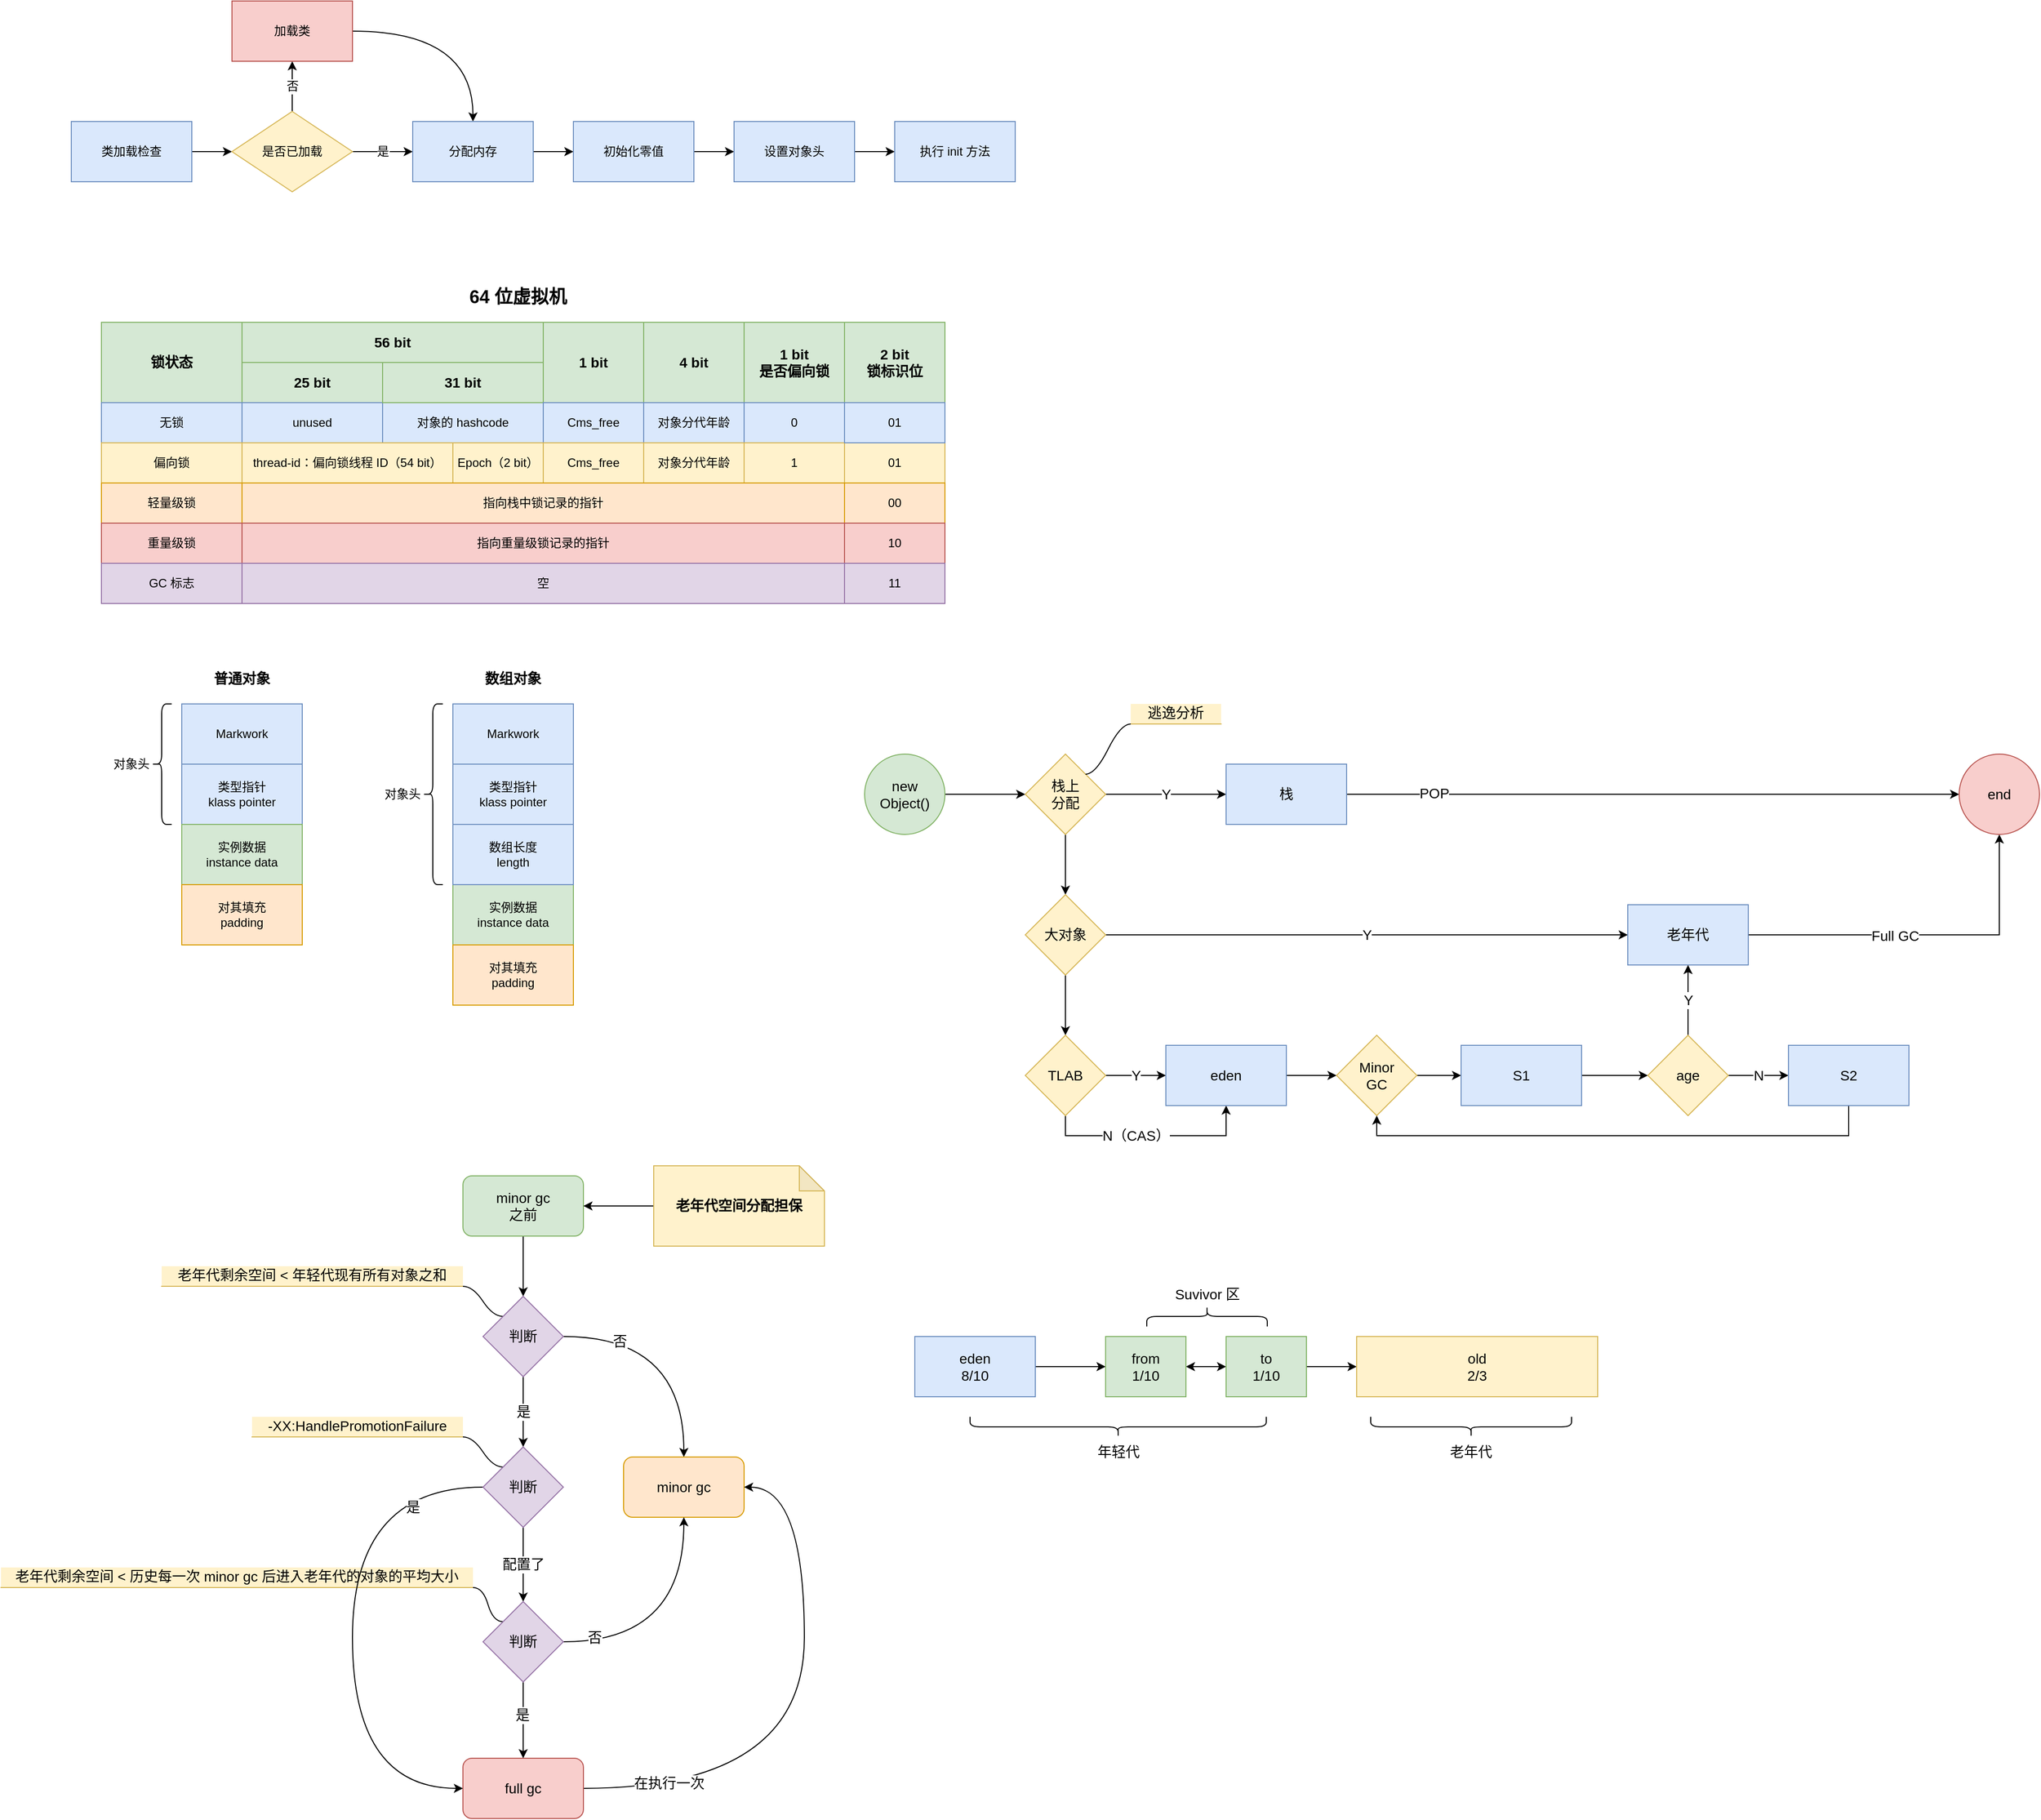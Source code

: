 <mxfile version="18.2.0" type="github">
  <diagram id="7as-Vb51-ltIc20VUpxE" name="Page-1">
    <mxGraphModel dx="1186" dy="738" grid="1" gridSize="10" guides="1" tooltips="1" connect="1" arrows="0" fold="1" page="1" pageScale="1" pageWidth="827" pageHeight="1169" math="0" shadow="0">
      <root>
        <mxCell id="0" />
        <mxCell id="1" parent="0" />
        <mxCell id="bJXHiUYmD_q4S1b0u6GX-5" value="" style="edgeStyle=orthogonalEdgeStyle;curved=1;rounded=0;orthogonalLoop=1;jettySize=auto;html=1;fontSize=12;fontColor=#000000;" parent="1" source="bJXHiUYmD_q4S1b0u6GX-1" target="bJXHiUYmD_q4S1b0u6GX-4" edge="1">
          <mxGeometry relative="1" as="geometry" />
        </mxCell>
        <mxCell id="bJXHiUYmD_q4S1b0u6GX-1" value="类加载检查" style="rounded=0;whiteSpace=wrap;html=1;shadow=0;labelBackgroundColor=none;fontSize=12;fillColor=#dae8fc;strokeColor=#6c8ebf;" parent="1" vertex="1">
          <mxGeometry x="120" y="210" width="120" height="60" as="geometry" />
        </mxCell>
        <mxCell id="bJXHiUYmD_q4S1b0u6GX-7" value="否" style="edgeStyle=orthogonalEdgeStyle;curved=1;rounded=0;orthogonalLoop=1;jettySize=auto;html=1;fontSize=12;fontColor=#000000;" parent="1" source="bJXHiUYmD_q4S1b0u6GX-4" target="bJXHiUYmD_q4S1b0u6GX-6" edge="1">
          <mxGeometry relative="1" as="geometry" />
        </mxCell>
        <mxCell id="bJXHiUYmD_q4S1b0u6GX-9" value="是" style="edgeStyle=orthogonalEdgeStyle;curved=1;rounded=0;orthogonalLoop=1;jettySize=auto;html=1;fontSize=12;fontColor=#000000;" parent="1" source="bJXHiUYmD_q4S1b0u6GX-4" target="bJXHiUYmD_q4S1b0u6GX-8" edge="1">
          <mxGeometry relative="1" as="geometry" />
        </mxCell>
        <mxCell id="bJXHiUYmD_q4S1b0u6GX-4" value="是否已加载" style="rhombus;whiteSpace=wrap;html=1;rounded=0;shadow=0;labelBackgroundColor=none;fillColor=#fff2cc;strokeColor=#d6b656;" parent="1" vertex="1">
          <mxGeometry x="280" y="200" width="120" height="80" as="geometry" />
        </mxCell>
        <mxCell id="bJXHiUYmD_q4S1b0u6GX-10" style="edgeStyle=orthogonalEdgeStyle;curved=1;rounded=0;orthogonalLoop=1;jettySize=auto;html=1;exitX=1;exitY=0.5;exitDx=0;exitDy=0;entryX=0.5;entryY=0;entryDx=0;entryDy=0;fontSize=12;fontColor=#000000;" parent="1" source="bJXHiUYmD_q4S1b0u6GX-6" target="bJXHiUYmD_q4S1b0u6GX-8" edge="1">
          <mxGeometry relative="1" as="geometry" />
        </mxCell>
        <mxCell id="bJXHiUYmD_q4S1b0u6GX-6" value="加载类" style="whiteSpace=wrap;html=1;rounded=0;shadow=0;labelBackgroundColor=none;fillColor=#f8cecc;strokeColor=#b85450;" parent="1" vertex="1">
          <mxGeometry x="280" y="90" width="120" height="60" as="geometry" />
        </mxCell>
        <mxCell id="bJXHiUYmD_q4S1b0u6GX-12" value="" style="edgeStyle=orthogonalEdgeStyle;curved=1;rounded=0;orthogonalLoop=1;jettySize=auto;html=1;fontSize=12;fontColor=#000000;" parent="1" source="bJXHiUYmD_q4S1b0u6GX-8" target="bJXHiUYmD_q4S1b0u6GX-11" edge="1">
          <mxGeometry relative="1" as="geometry" />
        </mxCell>
        <mxCell id="bJXHiUYmD_q4S1b0u6GX-8" value="分配内存" style="whiteSpace=wrap;html=1;rounded=0;shadow=0;labelBackgroundColor=none;fillColor=#dae8fc;strokeColor=#6c8ebf;" parent="1" vertex="1">
          <mxGeometry x="460" y="210" width="120" height="60" as="geometry" />
        </mxCell>
        <mxCell id="bJXHiUYmD_q4S1b0u6GX-14" value="" style="edgeStyle=orthogonalEdgeStyle;curved=1;rounded=0;orthogonalLoop=1;jettySize=auto;html=1;fontSize=12;fontColor=#000000;" parent="1" source="bJXHiUYmD_q4S1b0u6GX-11" target="bJXHiUYmD_q4S1b0u6GX-13" edge="1">
          <mxGeometry relative="1" as="geometry" />
        </mxCell>
        <mxCell id="bJXHiUYmD_q4S1b0u6GX-11" value="初始化零值" style="whiteSpace=wrap;html=1;rounded=0;shadow=0;labelBackgroundColor=none;fillColor=#dae8fc;strokeColor=#6c8ebf;" parent="1" vertex="1">
          <mxGeometry x="620" y="210" width="120" height="60" as="geometry" />
        </mxCell>
        <mxCell id="bJXHiUYmD_q4S1b0u6GX-16" value="" style="edgeStyle=orthogonalEdgeStyle;curved=1;rounded=0;orthogonalLoop=1;jettySize=auto;html=1;fontSize=12;fontColor=#000000;" parent="1" source="bJXHiUYmD_q4S1b0u6GX-13" target="bJXHiUYmD_q4S1b0u6GX-15" edge="1">
          <mxGeometry relative="1" as="geometry" />
        </mxCell>
        <mxCell id="bJXHiUYmD_q4S1b0u6GX-13" value="设置对象头" style="whiteSpace=wrap;html=1;rounded=0;shadow=0;labelBackgroundColor=none;fillColor=#dae8fc;strokeColor=#6c8ebf;" parent="1" vertex="1">
          <mxGeometry x="780" y="210" width="120" height="60" as="geometry" />
        </mxCell>
        <mxCell id="bJXHiUYmD_q4S1b0u6GX-15" value="执行 init 方法" style="whiteSpace=wrap;html=1;rounded=0;shadow=0;labelBackgroundColor=none;fillColor=#dae8fc;strokeColor=#6c8ebf;" parent="1" vertex="1">
          <mxGeometry x="940" y="210" width="120" height="60" as="geometry" />
        </mxCell>
        <mxCell id="bJXHiUYmD_q4S1b0u6GX-81" value="" style="group" parent="1" vertex="1" connectable="0">
          <mxGeometry x="150" y="370" width="840" height="320" as="geometry" />
        </mxCell>
        <mxCell id="bJXHiUYmD_q4S1b0u6GX-30" value="锁状态" style="rounded=0;whiteSpace=wrap;html=1;shadow=0;labelBackgroundColor=none;fontSize=14;fillColor=#d5e8d4;strokeColor=#82b366;fontStyle=1" parent="bJXHiUYmD_q4S1b0u6GX-81" vertex="1">
          <mxGeometry y="40" width="140" height="80" as="geometry" />
        </mxCell>
        <mxCell id="bJXHiUYmD_q4S1b0u6GX-31" value="56 bit" style="rounded=0;whiteSpace=wrap;html=1;shadow=0;labelBackgroundColor=none;fontSize=14;fillColor=#d5e8d4;strokeColor=#82b366;fontStyle=1" parent="bJXHiUYmD_q4S1b0u6GX-81" vertex="1">
          <mxGeometry x="140" y="40" width="300" height="40" as="geometry" />
        </mxCell>
        <mxCell id="bJXHiUYmD_q4S1b0u6GX-32" value="25 bit" style="rounded=0;whiteSpace=wrap;html=1;shadow=0;labelBackgroundColor=none;fontSize=14;fillColor=#d5e8d4;strokeColor=#82b366;fontStyle=1" parent="bJXHiUYmD_q4S1b0u6GX-81" vertex="1">
          <mxGeometry x="140" y="80" width="140" height="40" as="geometry" />
        </mxCell>
        <mxCell id="bJXHiUYmD_q4S1b0u6GX-33" value="无锁" style="rounded=0;whiteSpace=wrap;html=1;shadow=0;labelBackgroundColor=none;fontSize=12;fillColor=#dae8fc;strokeColor=#6c8ebf;" parent="bJXHiUYmD_q4S1b0u6GX-81" vertex="1">
          <mxGeometry y="120" width="140" height="40" as="geometry" />
        </mxCell>
        <mxCell id="bJXHiUYmD_q4S1b0u6GX-34" value="unused" style="rounded=0;whiteSpace=wrap;html=1;shadow=0;labelBackgroundColor=none;fontSize=12;fillColor=#dae8fc;strokeColor=#6c8ebf;" parent="bJXHiUYmD_q4S1b0u6GX-81" vertex="1">
          <mxGeometry x="140" y="120" width="140" height="40" as="geometry" />
        </mxCell>
        <mxCell id="bJXHiUYmD_q4S1b0u6GX-35" value="对象的 hashcode" style="rounded=0;whiteSpace=wrap;html=1;shadow=0;labelBackgroundColor=none;fontSize=12;fillColor=#dae8fc;strokeColor=#6c8ebf;" parent="bJXHiUYmD_q4S1b0u6GX-81" vertex="1">
          <mxGeometry x="280" y="120" width="160" height="40" as="geometry" />
        </mxCell>
        <mxCell id="bJXHiUYmD_q4S1b0u6GX-36" value="偏向锁" style="rounded=0;whiteSpace=wrap;html=1;shadow=0;labelBackgroundColor=none;fontSize=12;fillColor=#fff2cc;strokeColor=#d6b656;" parent="bJXHiUYmD_q4S1b0u6GX-81" vertex="1">
          <mxGeometry y="160" width="140" height="40" as="geometry" />
        </mxCell>
        <mxCell id="bJXHiUYmD_q4S1b0u6GX-37" value="thread-id：偏向锁线程 ID（54 bit）" style="rounded=0;whiteSpace=wrap;html=1;shadow=0;labelBackgroundColor=none;fontSize=12;fillColor=#fff2cc;strokeColor=#d6b656;" parent="bJXHiUYmD_q4S1b0u6GX-81" vertex="1">
          <mxGeometry x="140" y="160" width="210" height="40" as="geometry" />
        </mxCell>
        <mxCell id="bJXHiUYmD_q4S1b0u6GX-38" value="Epoch（2 bit）" style="rounded=0;whiteSpace=wrap;html=1;shadow=0;labelBackgroundColor=none;fontSize=12;fillColor=#fff2cc;strokeColor=#d6b656;" parent="bJXHiUYmD_q4S1b0u6GX-81" vertex="1">
          <mxGeometry x="350" y="160" width="90" height="40" as="geometry" />
        </mxCell>
        <mxCell id="bJXHiUYmD_q4S1b0u6GX-39" value="31 bit" style="rounded=0;whiteSpace=wrap;html=1;shadow=0;labelBackgroundColor=none;fontSize=14;fillColor=#d5e8d4;strokeColor=#82b366;fontStyle=1" parent="bJXHiUYmD_q4S1b0u6GX-81" vertex="1">
          <mxGeometry x="280" y="80" width="160" height="40" as="geometry" />
        </mxCell>
        <mxCell id="bJXHiUYmD_q4S1b0u6GX-40" value="1 bit" style="rounded=0;whiteSpace=wrap;html=1;shadow=0;labelBackgroundColor=none;fontSize=14;fillColor=#d5e8d4;strokeColor=#82b366;fontStyle=1" parent="bJXHiUYmD_q4S1b0u6GX-81" vertex="1">
          <mxGeometry x="440" y="40" width="100" height="80" as="geometry" />
        </mxCell>
        <mxCell id="bJXHiUYmD_q4S1b0u6GX-41" value="Cms_free" style="rounded=0;whiteSpace=wrap;html=1;shadow=0;labelBackgroundColor=none;fontSize=12;fillColor=#dae8fc;strokeColor=#6c8ebf;" parent="bJXHiUYmD_q4S1b0u6GX-81" vertex="1">
          <mxGeometry x="440" y="120" width="100" height="40" as="geometry" />
        </mxCell>
        <mxCell id="bJXHiUYmD_q4S1b0u6GX-42" value="Cms_free" style="rounded=0;whiteSpace=wrap;html=1;shadow=0;labelBackgroundColor=none;fontSize=12;fillColor=#fff2cc;strokeColor=#d6b656;" parent="bJXHiUYmD_q4S1b0u6GX-81" vertex="1">
          <mxGeometry x="440" y="160" width="100" height="40" as="geometry" />
        </mxCell>
        <mxCell id="bJXHiUYmD_q4S1b0u6GX-43" value="4 bit" style="rounded=0;whiteSpace=wrap;html=1;shadow=0;labelBackgroundColor=none;fontSize=14;fillColor=#d5e8d4;strokeColor=#82b366;fontStyle=1" parent="bJXHiUYmD_q4S1b0u6GX-81" vertex="1">
          <mxGeometry x="540" y="40" width="100" height="80" as="geometry" />
        </mxCell>
        <mxCell id="bJXHiUYmD_q4S1b0u6GX-44" value="对象分代年龄" style="rounded=0;whiteSpace=wrap;html=1;shadow=0;labelBackgroundColor=none;fontSize=12;fillColor=#dae8fc;strokeColor=#6c8ebf;" parent="bJXHiUYmD_q4S1b0u6GX-81" vertex="1">
          <mxGeometry x="540" y="120" width="100" height="40" as="geometry" />
        </mxCell>
        <mxCell id="bJXHiUYmD_q4S1b0u6GX-45" value="对象分代年龄" style="rounded=0;whiteSpace=wrap;html=1;shadow=0;labelBackgroundColor=none;fontSize=12;fillColor=#fff2cc;strokeColor=#d6b656;" parent="bJXHiUYmD_q4S1b0u6GX-81" vertex="1">
          <mxGeometry x="540" y="160" width="100" height="40" as="geometry" />
        </mxCell>
        <mxCell id="bJXHiUYmD_q4S1b0u6GX-46" value="1 bit&lt;br style=&quot;font-size: 14px;&quot;&gt;是否偏向锁" style="rounded=0;whiteSpace=wrap;html=1;shadow=0;labelBackgroundColor=none;fontSize=14;fillColor=#d5e8d4;strokeColor=#82b366;fontStyle=1" parent="bJXHiUYmD_q4S1b0u6GX-81" vertex="1">
          <mxGeometry x="640" y="40" width="100" height="80" as="geometry" />
        </mxCell>
        <mxCell id="bJXHiUYmD_q4S1b0u6GX-47" value="2 bit&lt;br style=&quot;font-size: 14px;&quot;&gt;锁标识位" style="rounded=0;whiteSpace=wrap;html=1;shadow=0;labelBackgroundColor=none;fontSize=14;fillColor=#d5e8d4;strokeColor=#82b366;fontStyle=1" parent="bJXHiUYmD_q4S1b0u6GX-81" vertex="1">
          <mxGeometry x="740" y="40" width="100" height="80" as="geometry" />
        </mxCell>
        <mxCell id="bJXHiUYmD_q4S1b0u6GX-48" value="0" style="rounded=0;whiteSpace=wrap;html=1;shadow=0;labelBackgroundColor=none;fontSize=12;fillColor=#dae8fc;strokeColor=#6c8ebf;" parent="bJXHiUYmD_q4S1b0u6GX-81" vertex="1">
          <mxGeometry x="640" y="120" width="100" height="40" as="geometry" />
        </mxCell>
        <mxCell id="bJXHiUYmD_q4S1b0u6GX-49" value="1" style="rounded=0;whiteSpace=wrap;html=1;shadow=0;labelBackgroundColor=none;fontSize=12;fillColor=#fff2cc;strokeColor=#d6b656;" parent="bJXHiUYmD_q4S1b0u6GX-81" vertex="1">
          <mxGeometry x="640" y="160" width="100" height="40" as="geometry" />
        </mxCell>
        <mxCell id="bJXHiUYmD_q4S1b0u6GX-50" value="01" style="rounded=0;whiteSpace=wrap;html=1;shadow=0;labelBackgroundColor=none;fontSize=12;fillColor=#fff2cc;strokeColor=#d6b656;" parent="bJXHiUYmD_q4S1b0u6GX-81" vertex="1">
          <mxGeometry x="740" y="160" width="100" height="40" as="geometry" />
        </mxCell>
        <mxCell id="bJXHiUYmD_q4S1b0u6GX-51" value="01" style="rounded=0;whiteSpace=wrap;html=1;shadow=0;labelBackgroundColor=none;fontSize=12;fillColor=#dae8fc;strokeColor=#6c8ebf;" parent="bJXHiUYmD_q4S1b0u6GX-81" vertex="1">
          <mxGeometry x="740" y="120" width="100" height="40" as="geometry" />
        </mxCell>
        <mxCell id="bJXHiUYmD_q4S1b0u6GX-52" value="轻量级锁" style="rounded=0;whiteSpace=wrap;html=1;shadow=0;labelBackgroundColor=none;fontSize=12;fillColor=#ffe6cc;strokeColor=#d79b00;" parent="bJXHiUYmD_q4S1b0u6GX-81" vertex="1">
          <mxGeometry y="200" width="140" height="40" as="geometry" />
        </mxCell>
        <mxCell id="bJXHiUYmD_q4S1b0u6GX-53" value="指向栈中锁记录的指针" style="rounded=0;whiteSpace=wrap;html=1;shadow=0;labelBackgroundColor=none;fontSize=12;fillColor=#ffe6cc;strokeColor=#d79b00;" parent="bJXHiUYmD_q4S1b0u6GX-81" vertex="1">
          <mxGeometry x="140" y="200" width="600" height="40" as="geometry" />
        </mxCell>
        <mxCell id="bJXHiUYmD_q4S1b0u6GX-54" value="00" style="rounded=0;whiteSpace=wrap;html=1;shadow=0;labelBackgroundColor=none;fontSize=12;fillColor=#ffe6cc;strokeColor=#d79b00;" parent="bJXHiUYmD_q4S1b0u6GX-81" vertex="1">
          <mxGeometry x="740" y="200" width="100" height="40" as="geometry" />
        </mxCell>
        <mxCell id="bJXHiUYmD_q4S1b0u6GX-55" value="重量级锁" style="rounded=0;whiteSpace=wrap;html=1;shadow=0;labelBackgroundColor=none;fontSize=12;fillColor=#f8cecc;strokeColor=#b85450;" parent="bJXHiUYmD_q4S1b0u6GX-81" vertex="1">
          <mxGeometry y="240" width="140" height="40" as="geometry" />
        </mxCell>
        <mxCell id="bJXHiUYmD_q4S1b0u6GX-56" value="指向重量级锁记录的指针" style="rounded=0;whiteSpace=wrap;html=1;shadow=0;labelBackgroundColor=none;fontSize=12;fillColor=#f8cecc;strokeColor=#b85450;" parent="bJXHiUYmD_q4S1b0u6GX-81" vertex="1">
          <mxGeometry x="140" y="240" width="600" height="40" as="geometry" />
        </mxCell>
        <mxCell id="bJXHiUYmD_q4S1b0u6GX-57" value="10" style="rounded=0;whiteSpace=wrap;html=1;shadow=0;labelBackgroundColor=none;fontSize=12;fillColor=#f8cecc;strokeColor=#b85450;" parent="bJXHiUYmD_q4S1b0u6GX-81" vertex="1">
          <mxGeometry x="740" y="240" width="100" height="40" as="geometry" />
        </mxCell>
        <mxCell id="bJXHiUYmD_q4S1b0u6GX-60" value="GC 标志" style="rounded=0;whiteSpace=wrap;html=1;shadow=0;labelBackgroundColor=none;fontSize=12;fillColor=#e1d5e7;strokeColor=#9673a6;" parent="bJXHiUYmD_q4S1b0u6GX-81" vertex="1">
          <mxGeometry y="280" width="140" height="40" as="geometry" />
        </mxCell>
        <mxCell id="bJXHiUYmD_q4S1b0u6GX-61" value="空" style="rounded=0;whiteSpace=wrap;html=1;shadow=0;labelBackgroundColor=none;fontSize=12;fillColor=#e1d5e7;strokeColor=#9673a6;" parent="bJXHiUYmD_q4S1b0u6GX-81" vertex="1">
          <mxGeometry x="140" y="280" width="600" height="40" as="geometry" />
        </mxCell>
        <mxCell id="bJXHiUYmD_q4S1b0u6GX-62" value="11" style="rounded=0;whiteSpace=wrap;html=1;shadow=0;labelBackgroundColor=none;fontSize=12;fillColor=#e1d5e7;strokeColor=#9673a6;" parent="bJXHiUYmD_q4S1b0u6GX-81" vertex="1">
          <mxGeometry x="740" y="280" width="100" height="40" as="geometry" />
        </mxCell>
        <mxCell id="bJXHiUYmD_q4S1b0u6GX-63" value="64 位虚拟机" style="text;html=1;strokeColor=none;fillColor=none;align=center;verticalAlign=middle;whiteSpace=wrap;rounded=0;shadow=0;labelBackgroundColor=none;fontSize=18;fontColor=#000000;fontStyle=1" parent="bJXHiUYmD_q4S1b0u6GX-81" vertex="1">
          <mxGeometry x="340" width="150" height="30" as="geometry" />
        </mxCell>
        <mxCell id="bJXHiUYmD_q4S1b0u6GX-83" value="" style="group" parent="1" vertex="1" connectable="0">
          <mxGeometry x="150" y="750" width="470" height="340" as="geometry" />
        </mxCell>
        <mxCell id="bJXHiUYmD_q4S1b0u6GX-64" value="Markwork" style="rounded=0;whiteSpace=wrap;html=1;shadow=0;labelBackgroundColor=none;fontSize=12;fillColor=#dae8fc;strokeColor=#6c8ebf;" parent="bJXHiUYmD_q4S1b0u6GX-83" vertex="1">
          <mxGeometry x="80" y="40" width="120" height="60" as="geometry" />
        </mxCell>
        <mxCell id="bJXHiUYmD_q4S1b0u6GX-65" value="类型指针&lt;br&gt;klass pointer" style="rounded=0;whiteSpace=wrap;html=1;shadow=0;labelBackgroundColor=none;fontSize=12;fillColor=#dae8fc;strokeColor=#6c8ebf;" parent="bJXHiUYmD_q4S1b0u6GX-83" vertex="1">
          <mxGeometry x="80" y="100" width="120" height="60" as="geometry" />
        </mxCell>
        <mxCell id="bJXHiUYmD_q4S1b0u6GX-66" value="实例数据&lt;br&gt;instance data" style="rounded=0;whiteSpace=wrap;html=1;shadow=0;labelBackgroundColor=none;fontSize=12;fillColor=#d5e8d4;strokeColor=#82b366;" parent="bJXHiUYmD_q4S1b0u6GX-83" vertex="1">
          <mxGeometry x="80" y="160" width="120" height="60" as="geometry" />
        </mxCell>
        <mxCell id="bJXHiUYmD_q4S1b0u6GX-67" value="对其填充&lt;br&gt;padding" style="rounded=0;whiteSpace=wrap;html=1;shadow=0;labelBackgroundColor=none;fontSize=12;fillColor=#ffe6cc;strokeColor=#d79b00;" parent="bJXHiUYmD_q4S1b0u6GX-83" vertex="1">
          <mxGeometry x="80" y="220" width="120" height="60" as="geometry" />
        </mxCell>
        <mxCell id="bJXHiUYmD_q4S1b0u6GX-68" value="普通对象" style="text;html=1;strokeColor=none;fillColor=none;align=center;verticalAlign=middle;whiteSpace=wrap;rounded=0;shadow=0;labelBackgroundColor=none;fontSize=14;fontColor=#000000;fontStyle=1" parent="bJXHiUYmD_q4S1b0u6GX-83" vertex="1">
          <mxGeometry x="110" width="60" height="30" as="geometry" />
        </mxCell>
        <mxCell id="bJXHiUYmD_q4S1b0u6GX-75" value="" style="shape=curlyBracket;whiteSpace=wrap;html=1;rounded=1;shadow=0;labelBackgroundColor=none;fontSize=12;fontColor=#000000;fillColor=default;gradientColor=none;" parent="bJXHiUYmD_q4S1b0u6GX-83" vertex="1">
          <mxGeometry x="50" y="40" width="20" height="120" as="geometry" />
        </mxCell>
        <mxCell id="bJXHiUYmD_q4S1b0u6GX-76" value="对象头" style="text;html=1;strokeColor=none;fillColor=none;align=center;verticalAlign=middle;whiteSpace=wrap;rounded=0;shadow=0;labelBackgroundColor=none;fontSize=12;fontColor=#000000;" parent="bJXHiUYmD_q4S1b0u6GX-83" vertex="1">
          <mxGeometry y="85" width="60" height="30" as="geometry" />
        </mxCell>
        <mxCell id="bJXHiUYmD_q4S1b0u6GX-78" value="对象头" style="text;html=1;strokeColor=none;fillColor=none;align=center;verticalAlign=middle;whiteSpace=wrap;rounded=0;shadow=0;labelBackgroundColor=none;fontSize=12;fontColor=#000000;" parent="bJXHiUYmD_q4S1b0u6GX-83" vertex="1">
          <mxGeometry x="270" y="115" width="60" height="30" as="geometry" />
        </mxCell>
        <mxCell id="bJXHiUYmD_q4S1b0u6GX-80" value="" style="group" parent="bJXHiUYmD_q4S1b0u6GX-83" vertex="1" connectable="0">
          <mxGeometry x="320" width="150" height="340" as="geometry" />
        </mxCell>
        <mxCell id="bJXHiUYmD_q4S1b0u6GX-69" value="Markwork" style="rounded=0;whiteSpace=wrap;html=1;shadow=0;labelBackgroundColor=none;fontSize=12;fillColor=#dae8fc;strokeColor=#6c8ebf;" parent="bJXHiUYmD_q4S1b0u6GX-80" vertex="1">
          <mxGeometry x="30" y="40" width="120" height="60" as="geometry" />
        </mxCell>
        <mxCell id="bJXHiUYmD_q4S1b0u6GX-70" value="类型指针&lt;br&gt;klass pointer" style="rounded=0;whiteSpace=wrap;html=1;shadow=0;labelBackgroundColor=none;fontSize=12;fillColor=#dae8fc;strokeColor=#6c8ebf;" parent="bJXHiUYmD_q4S1b0u6GX-80" vertex="1">
          <mxGeometry x="30" y="100" width="120" height="60" as="geometry" />
        </mxCell>
        <mxCell id="bJXHiUYmD_q4S1b0u6GX-71" value="实例数据&lt;br&gt;instance data" style="rounded=0;whiteSpace=wrap;html=1;shadow=0;labelBackgroundColor=none;fontSize=12;fillColor=#d5e8d4;strokeColor=#82b366;" parent="bJXHiUYmD_q4S1b0u6GX-80" vertex="1">
          <mxGeometry x="30" y="220" width="120" height="60" as="geometry" />
        </mxCell>
        <mxCell id="bJXHiUYmD_q4S1b0u6GX-72" value="对其填充&lt;br&gt;padding" style="rounded=0;whiteSpace=wrap;html=1;shadow=0;labelBackgroundColor=none;fontSize=12;fillColor=#ffe6cc;strokeColor=#d79b00;" parent="bJXHiUYmD_q4S1b0u6GX-80" vertex="1">
          <mxGeometry x="30" y="280" width="120" height="60" as="geometry" />
        </mxCell>
        <mxCell id="bJXHiUYmD_q4S1b0u6GX-73" value="数组对象" style="text;html=1;strokeColor=none;fillColor=none;align=center;verticalAlign=middle;whiteSpace=wrap;rounded=0;shadow=0;labelBackgroundColor=none;fontSize=14;fontColor=#000000;fontStyle=1" parent="bJXHiUYmD_q4S1b0u6GX-80" vertex="1">
          <mxGeometry x="60" width="60" height="30" as="geometry" />
        </mxCell>
        <mxCell id="bJXHiUYmD_q4S1b0u6GX-74" value="数组长度&lt;br&gt;length" style="rounded=0;whiteSpace=wrap;html=1;shadow=0;labelBackgroundColor=none;fontSize=12;fillColor=#dae8fc;strokeColor=#6c8ebf;" parent="bJXHiUYmD_q4S1b0u6GX-80" vertex="1">
          <mxGeometry x="30" y="160" width="120" height="60" as="geometry" />
        </mxCell>
        <mxCell id="bJXHiUYmD_q4S1b0u6GX-77" value="" style="shape=curlyBracket;whiteSpace=wrap;html=1;rounded=1;shadow=0;labelBackgroundColor=none;fontSize=12;fontColor=#000000;fillColor=default;gradientColor=none;" parent="bJXHiUYmD_q4S1b0u6GX-80" vertex="1">
          <mxGeometry y="40" width="20" height="180" as="geometry" />
        </mxCell>
        <mxCell id="bJXHiUYmD_q4S1b0u6GX-86" style="edgeStyle=orthogonalEdgeStyle;curved=1;rounded=0;orthogonalLoop=1;jettySize=auto;html=1;exitX=1;exitY=0.5;exitDx=0;exitDy=0;fontSize=14;fontColor=#000000;" parent="1" source="bJXHiUYmD_q4S1b0u6GX-84" target="bJXHiUYmD_q4S1b0u6GX-85" edge="1">
          <mxGeometry relative="1" as="geometry" />
        </mxCell>
        <mxCell id="bJXHiUYmD_q4S1b0u6GX-84" value="new Object()" style="ellipse;whiteSpace=wrap;html=1;aspect=fixed;shadow=0;labelBackgroundColor=none;fontSize=14;fillColor=#d5e8d4;strokeColor=#82b366;" parent="1" vertex="1">
          <mxGeometry x="910" y="840" width="80" height="80" as="geometry" />
        </mxCell>
        <mxCell id="bJXHiUYmD_q4S1b0u6GX-88" value="Y" style="edgeStyle=orthogonalEdgeStyle;curved=1;rounded=0;orthogonalLoop=1;jettySize=auto;html=1;exitX=1;exitY=0.5;exitDx=0;exitDy=0;fontSize=14;fontColor=#000000;" parent="1" source="bJXHiUYmD_q4S1b0u6GX-85" target="bJXHiUYmD_q4S1b0u6GX-87" edge="1">
          <mxGeometry relative="1" as="geometry" />
        </mxCell>
        <mxCell id="bJXHiUYmD_q4S1b0u6GX-91" style="edgeStyle=orthogonalEdgeStyle;curved=1;rounded=0;orthogonalLoop=1;jettySize=auto;html=1;exitX=0.5;exitY=1;exitDx=0;exitDy=0;fontSize=14;fontColor=#000000;" parent="1" source="bJXHiUYmD_q4S1b0u6GX-85" target="bJXHiUYmD_q4S1b0u6GX-90" edge="1">
          <mxGeometry relative="1" as="geometry" />
        </mxCell>
        <mxCell id="bJXHiUYmD_q4S1b0u6GX-85" value="栈上&lt;br&gt;分配" style="rhombus;whiteSpace=wrap;html=1;shadow=0;labelBackgroundColor=none;fontSize=14;fillColor=#fff2cc;strokeColor=#d6b656;" parent="1" vertex="1">
          <mxGeometry x="1070" y="840" width="80" height="80" as="geometry" />
        </mxCell>
        <mxCell id="bJXHiUYmD_q4S1b0u6GX-118" style="edgeStyle=orthogonalEdgeStyle;rounded=0;orthogonalLoop=1;jettySize=auto;html=1;exitX=1;exitY=0.5;exitDx=0;exitDy=0;fontSize=14;fontColor=#000000;" parent="1" source="bJXHiUYmD_q4S1b0u6GX-87" target="bJXHiUYmD_q4S1b0u6GX-114" edge="1">
          <mxGeometry relative="1" as="geometry" />
        </mxCell>
        <mxCell id="bJXHiUYmD_q4S1b0u6GX-119" value="POP" style="edgeLabel;html=1;align=center;verticalAlign=middle;resizable=0;points=[];fontSize=14;fontColor=#000000;" parent="bJXHiUYmD_q4S1b0u6GX-118" vertex="1" connectable="0">
          <mxGeometry x="-0.714" y="-3" relative="1" as="geometry">
            <mxPoint y="-4" as="offset" />
          </mxGeometry>
        </mxCell>
        <mxCell id="bJXHiUYmD_q4S1b0u6GX-87" value="栈" style="rounded=0;whiteSpace=wrap;html=1;shadow=0;labelBackgroundColor=none;fontSize=14;fillColor=#dae8fc;strokeColor=#6c8ebf;" parent="1" vertex="1">
          <mxGeometry x="1270" y="850" width="120" height="60" as="geometry" />
        </mxCell>
        <mxCell id="bJXHiUYmD_q4S1b0u6GX-93" value="Y" style="edgeStyle=orthogonalEdgeStyle;curved=1;rounded=0;orthogonalLoop=1;jettySize=auto;html=1;exitX=1;exitY=0.5;exitDx=0;exitDy=0;entryX=0;entryY=0.5;entryDx=0;entryDy=0;fontSize=14;fontColor=#000000;" parent="1" source="bJXHiUYmD_q4S1b0u6GX-90" target="bJXHiUYmD_q4S1b0u6GX-92" edge="1">
          <mxGeometry relative="1" as="geometry" />
        </mxCell>
        <mxCell id="bJXHiUYmD_q4S1b0u6GX-95" style="edgeStyle=orthogonalEdgeStyle;curved=1;rounded=0;orthogonalLoop=1;jettySize=auto;html=1;exitX=0.5;exitY=1;exitDx=0;exitDy=0;fontSize=14;fontColor=#000000;" parent="1" source="bJXHiUYmD_q4S1b0u6GX-90" target="bJXHiUYmD_q4S1b0u6GX-94" edge="1">
          <mxGeometry relative="1" as="geometry" />
        </mxCell>
        <mxCell id="bJXHiUYmD_q4S1b0u6GX-90" value="大对象" style="rhombus;whiteSpace=wrap;html=1;shadow=0;labelBackgroundColor=none;fontSize=14;fillColor=#fff2cc;strokeColor=#d6b656;" parent="1" vertex="1">
          <mxGeometry x="1070" y="980" width="80" height="80" as="geometry" />
        </mxCell>
        <mxCell id="bJXHiUYmD_q4S1b0u6GX-116" style="edgeStyle=orthogonalEdgeStyle;rounded=0;orthogonalLoop=1;jettySize=auto;html=1;exitX=1;exitY=0.5;exitDx=0;exitDy=0;entryX=0.5;entryY=1;entryDx=0;entryDy=0;fontSize=14;fontColor=#000000;" parent="1" source="bJXHiUYmD_q4S1b0u6GX-92" target="bJXHiUYmD_q4S1b0u6GX-114" edge="1">
          <mxGeometry relative="1" as="geometry" />
        </mxCell>
        <mxCell id="bJXHiUYmD_q4S1b0u6GX-117" value="Full GC" style="edgeLabel;html=1;align=center;verticalAlign=middle;resizable=0;points=[];fontSize=14;fontColor=#000000;" parent="bJXHiUYmD_q4S1b0u6GX-116" vertex="1" connectable="0">
          <mxGeometry x="-0.17" y="-1" relative="1" as="geometry">
            <mxPoint as="offset" />
          </mxGeometry>
        </mxCell>
        <mxCell id="bJXHiUYmD_q4S1b0u6GX-92" value="老年代" style="rounded=0;whiteSpace=wrap;html=1;shadow=0;labelBackgroundColor=none;fontSize=14;fillColor=#dae8fc;strokeColor=#6c8ebf;" parent="1" vertex="1">
          <mxGeometry x="1670" y="990" width="120" height="60" as="geometry" />
        </mxCell>
        <mxCell id="bJXHiUYmD_q4S1b0u6GX-97" value="Y" style="edgeStyle=orthogonalEdgeStyle;curved=1;rounded=0;orthogonalLoop=1;jettySize=auto;html=1;exitX=1;exitY=0.5;exitDx=0;exitDy=0;fontSize=14;fontColor=#000000;" parent="1" source="bJXHiUYmD_q4S1b0u6GX-94" target="bJXHiUYmD_q4S1b0u6GX-96" edge="1">
          <mxGeometry relative="1" as="geometry" />
        </mxCell>
        <mxCell id="bJXHiUYmD_q4S1b0u6GX-98" value="N（CAS）" style="rounded=0;orthogonalLoop=1;jettySize=auto;html=1;exitX=0.5;exitY=1;exitDx=0;exitDy=0;entryX=0.5;entryY=1;entryDx=0;entryDy=0;fontSize=14;fontColor=#000000;edgeStyle=orthogonalEdgeStyle;" parent="1" source="bJXHiUYmD_q4S1b0u6GX-94" target="bJXHiUYmD_q4S1b0u6GX-96" edge="1">
          <mxGeometry x="-0.143" relative="1" as="geometry">
            <mxPoint as="offset" />
          </mxGeometry>
        </mxCell>
        <mxCell id="bJXHiUYmD_q4S1b0u6GX-94" value="TLAB" style="rhombus;whiteSpace=wrap;html=1;shadow=0;labelBackgroundColor=none;fontSize=14;fillColor=#fff2cc;strokeColor=#d6b656;" parent="1" vertex="1">
          <mxGeometry x="1070" y="1120" width="80" height="80" as="geometry" />
        </mxCell>
        <mxCell id="bJXHiUYmD_q4S1b0u6GX-103" style="edgeStyle=orthogonalEdgeStyle;rounded=0;orthogonalLoop=1;jettySize=auto;html=1;exitX=1;exitY=0.5;exitDx=0;exitDy=0;fontSize=14;fontColor=#000000;" parent="1" source="bJXHiUYmD_q4S1b0u6GX-96" target="bJXHiUYmD_q4S1b0u6GX-102" edge="1">
          <mxGeometry relative="1" as="geometry" />
        </mxCell>
        <mxCell id="bJXHiUYmD_q4S1b0u6GX-96" value="eden" style="rounded=0;whiteSpace=wrap;html=1;shadow=0;labelBackgroundColor=none;fontSize=14;fillColor=#dae8fc;strokeColor=#6c8ebf;" parent="1" vertex="1">
          <mxGeometry x="1210" y="1130" width="120" height="60" as="geometry" />
        </mxCell>
        <mxCell id="bJXHiUYmD_q4S1b0u6GX-106" style="edgeStyle=orthogonalEdgeStyle;rounded=0;orthogonalLoop=1;jettySize=auto;html=1;exitX=1;exitY=0.5;exitDx=0;exitDy=0;entryX=0;entryY=0.5;entryDx=0;entryDy=0;fontSize=14;fontColor=#000000;" parent="1" source="bJXHiUYmD_q4S1b0u6GX-102" target="bJXHiUYmD_q4S1b0u6GX-105" edge="1">
          <mxGeometry relative="1" as="geometry" />
        </mxCell>
        <mxCell id="bJXHiUYmD_q4S1b0u6GX-102" value="Minor&lt;br&gt;GC" style="rhombus;whiteSpace=wrap;html=1;shadow=0;labelBackgroundColor=none;fontSize=14;fillColor=#fff2cc;strokeColor=#d6b656;" parent="1" vertex="1">
          <mxGeometry x="1380" y="1120" width="80" height="80" as="geometry" />
        </mxCell>
        <mxCell id="bJXHiUYmD_q4S1b0u6GX-108" style="edgeStyle=orthogonalEdgeStyle;rounded=0;orthogonalLoop=1;jettySize=auto;html=1;exitX=1;exitY=0.5;exitDx=0;exitDy=0;fontSize=14;fontColor=#000000;" parent="1" source="bJXHiUYmD_q4S1b0u6GX-105" target="bJXHiUYmD_q4S1b0u6GX-107" edge="1">
          <mxGeometry relative="1" as="geometry" />
        </mxCell>
        <mxCell id="bJXHiUYmD_q4S1b0u6GX-105" value="S1" style="rounded=0;whiteSpace=wrap;html=1;shadow=0;labelBackgroundColor=none;fontSize=14;fillColor=#dae8fc;strokeColor=#6c8ebf;" parent="1" vertex="1">
          <mxGeometry x="1504" y="1130" width="120" height="60" as="geometry" />
        </mxCell>
        <mxCell id="bJXHiUYmD_q4S1b0u6GX-110" value="N" style="edgeStyle=orthogonalEdgeStyle;rounded=0;orthogonalLoop=1;jettySize=auto;html=1;exitX=1;exitY=0.5;exitDx=0;exitDy=0;entryX=0;entryY=0.5;entryDx=0;entryDy=0;fontSize=14;fontColor=#000000;" parent="1" source="bJXHiUYmD_q4S1b0u6GX-107" target="bJXHiUYmD_q4S1b0u6GX-109" edge="1">
          <mxGeometry relative="1" as="geometry" />
        </mxCell>
        <mxCell id="bJXHiUYmD_q4S1b0u6GX-112" value="Y" style="edgeStyle=orthogonalEdgeStyle;rounded=0;orthogonalLoop=1;jettySize=auto;html=1;exitX=0.5;exitY=0;exitDx=0;exitDy=0;entryX=0.5;entryY=1;entryDx=0;entryDy=0;fontSize=14;fontColor=#000000;" parent="1" source="bJXHiUYmD_q4S1b0u6GX-107" target="bJXHiUYmD_q4S1b0u6GX-92" edge="1">
          <mxGeometry relative="1" as="geometry" />
        </mxCell>
        <mxCell id="bJXHiUYmD_q4S1b0u6GX-107" value="age" style="rhombus;whiteSpace=wrap;html=1;shadow=0;labelBackgroundColor=none;fontSize=14;fillColor=#fff2cc;strokeColor=#d6b656;" parent="1" vertex="1">
          <mxGeometry x="1690" y="1120" width="80" height="80" as="geometry" />
        </mxCell>
        <mxCell id="bJXHiUYmD_q4S1b0u6GX-111" style="edgeStyle=orthogonalEdgeStyle;rounded=0;orthogonalLoop=1;jettySize=auto;html=1;exitX=0.5;exitY=1;exitDx=0;exitDy=0;entryX=0.5;entryY=1;entryDx=0;entryDy=0;fontSize=14;fontColor=#000000;" parent="1" source="bJXHiUYmD_q4S1b0u6GX-109" target="bJXHiUYmD_q4S1b0u6GX-102" edge="1">
          <mxGeometry relative="1" as="geometry">
            <Array as="points">
              <mxPoint x="1890" y="1220" />
              <mxPoint x="1420" y="1220" />
            </Array>
          </mxGeometry>
        </mxCell>
        <mxCell id="bJXHiUYmD_q4S1b0u6GX-109" value="S2" style="rounded=0;whiteSpace=wrap;html=1;shadow=0;labelBackgroundColor=none;fontSize=14;fillColor=#dae8fc;strokeColor=#6c8ebf;" parent="1" vertex="1">
          <mxGeometry x="1830" y="1130" width="120" height="60" as="geometry" />
        </mxCell>
        <mxCell id="bJXHiUYmD_q4S1b0u6GX-114" value="end" style="ellipse;whiteSpace=wrap;html=1;aspect=fixed;shadow=0;labelBackgroundColor=none;fontSize=14;fillColor=#f8cecc;strokeColor=#b85450;" parent="1" vertex="1">
          <mxGeometry x="2000" y="840" width="80" height="80" as="geometry" />
        </mxCell>
        <mxCell id="bJXHiUYmD_q4S1b0u6GX-120" value="逃逸分析" style="whiteSpace=wrap;html=1;shape=partialRectangle;top=0;left=0;bottom=1;right=0;points=[[0,1],[1,1]];fillColor=#fff2cc;align=center;verticalAlign=bottom;routingCenterY=0.5;snapToPoint=1;recursiveResize=0;autosize=1;treeFolding=1;treeMoving=1;newEdgeStyle={&quot;edgeStyle&quot;:&quot;entityRelationEdgeStyle&quot;,&quot;startArrow&quot;:&quot;none&quot;,&quot;endArrow&quot;:&quot;none&quot;,&quot;segment&quot;:10,&quot;curved&quot;:1};shadow=0;labelBackgroundColor=none;fontSize=14;strokeColor=#d6b656;" parent="1" vertex="1">
          <mxGeometry x="1175" y="790" width="90" height="20" as="geometry" />
        </mxCell>
        <mxCell id="bJXHiUYmD_q4S1b0u6GX-121" value="" style="edgeStyle=entityRelationEdgeStyle;startArrow=none;endArrow=none;segment=10;curved=1;rounded=0;fontColor=#000000;fontSize=14;exitX=1;exitY=0;exitDx=0;exitDy=0;" parent="1" source="bJXHiUYmD_q4S1b0u6GX-85" target="bJXHiUYmD_q4S1b0u6GX-120" edge="1">
          <mxGeometry relative="1" as="geometry">
            <mxPoint x="1140.0" y="850" as="sourcePoint" />
          </mxGeometry>
        </mxCell>
        <mxCell id="wuo1uVe1X7TQzSlA6GM--4" style="edgeStyle=orthogonalEdgeStyle;curved=1;rounded=0;orthogonalLoop=1;jettySize=auto;html=1;exitX=0.5;exitY=1;exitDx=0;exitDy=0;entryX=0.5;entryY=0;entryDx=0;entryDy=0;fontSize=14;fontColor=#000000;" edge="1" parent="1" source="wuo1uVe1X7TQzSlA6GM--1" target="wuo1uVe1X7TQzSlA6GM--25">
          <mxGeometry relative="1" as="geometry">
            <mxPoint x="570" y="1380" as="targetPoint" />
          </mxGeometry>
        </mxCell>
        <mxCell id="wuo1uVe1X7TQzSlA6GM--1" value="minor gc&lt;br&gt;之前" style="rounded=1;whiteSpace=wrap;html=1;shadow=0;labelBackgroundColor=none;fontSize=14;fillColor=#d5e8d4;strokeColor=#82b366;" vertex="1" parent="1">
          <mxGeometry x="510" y="1260" width="120" height="60" as="geometry" />
        </mxCell>
        <mxCell id="wuo1uVe1X7TQzSlA6GM--6" style="edgeStyle=orthogonalEdgeStyle;curved=1;rounded=0;orthogonalLoop=1;jettySize=auto;html=1;exitX=1;exitY=0.5;exitDx=0;exitDy=0;entryX=0.5;entryY=0;entryDx=0;entryDy=0;fontSize=14;fontColor=#000000;" edge="1" parent="1" source="wuo1uVe1X7TQzSlA6GM--25" target="wuo1uVe1X7TQzSlA6GM--5">
          <mxGeometry relative="1" as="geometry">
            <mxPoint x="620" y="1425" as="sourcePoint" />
          </mxGeometry>
        </mxCell>
        <mxCell id="wuo1uVe1X7TQzSlA6GM--19" value="否" style="edgeLabel;html=1;align=center;verticalAlign=middle;resizable=0;points=[];fontSize=14;fontColor=#000000;" vertex="1" connectable="0" parent="wuo1uVe1X7TQzSlA6GM--6">
          <mxGeometry x="-0.384" y="-12" relative="1" as="geometry">
            <mxPoint x="-18" y="-7" as="offset" />
          </mxGeometry>
        </mxCell>
        <mxCell id="wuo1uVe1X7TQzSlA6GM--9" value="是" style="edgeStyle=orthogonalEdgeStyle;curved=1;rounded=0;orthogonalLoop=1;jettySize=auto;html=1;exitX=0.5;exitY=1;exitDx=0;exitDy=0;fontSize=14;fontColor=#000000;entryX=0.5;entryY=0;entryDx=0;entryDy=0;" edge="1" parent="1" source="wuo1uVe1X7TQzSlA6GM--25" target="wuo1uVe1X7TQzSlA6GM--24">
          <mxGeometry relative="1" as="geometry">
            <mxPoint x="570" y="1470" as="sourcePoint" />
            <mxPoint x="570" y="1530" as="targetPoint" />
          </mxGeometry>
        </mxCell>
        <mxCell id="wuo1uVe1X7TQzSlA6GM--5" value="minor gc" style="rounded=1;whiteSpace=wrap;html=1;shadow=0;labelBackgroundColor=none;fontSize=14;fillColor=#ffe6cc;strokeColor=#d79b00;" vertex="1" parent="1">
          <mxGeometry x="670" y="1540" width="120" height="60" as="geometry" />
        </mxCell>
        <mxCell id="wuo1uVe1X7TQzSlA6GM--11" value="配置了" style="edgeStyle=orthogonalEdgeStyle;curved=1;rounded=0;orthogonalLoop=1;jettySize=auto;html=1;exitX=0.5;exitY=1;exitDx=0;exitDy=0;fontSize=14;fontColor=#000000;entryX=0.5;entryY=0;entryDx=0;entryDy=0;" edge="1" parent="1" source="wuo1uVe1X7TQzSlA6GM--24" target="wuo1uVe1X7TQzSlA6GM--23">
          <mxGeometry relative="1" as="geometry">
            <mxPoint x="570" y="1610" as="sourcePoint" />
            <mxPoint x="570" y="1710" as="targetPoint" />
          </mxGeometry>
        </mxCell>
        <mxCell id="wuo1uVe1X7TQzSlA6GM--22" style="edgeStyle=orthogonalEdgeStyle;curved=1;rounded=0;orthogonalLoop=1;jettySize=auto;html=1;exitX=1;exitY=0.5;exitDx=0;exitDy=0;fontSize=14;fontColor=#000000;entryX=0.5;entryY=1;entryDx=0;entryDy=0;" edge="1" parent="1" source="wuo1uVe1X7TQzSlA6GM--23" target="wuo1uVe1X7TQzSlA6GM--5">
          <mxGeometry relative="1" as="geometry">
            <mxPoint x="618.75" y="1725" as="sourcePoint" />
            <mxPoint x="710" y="1724" as="targetPoint" />
          </mxGeometry>
        </mxCell>
        <mxCell id="wuo1uVe1X7TQzSlA6GM--26" value="否" style="edgeLabel;html=1;align=center;verticalAlign=middle;resizable=0;points=[];fontSize=14;fontColor=#000000;" vertex="1" connectable="0" parent="wuo1uVe1X7TQzSlA6GM--22">
          <mxGeometry x="-0.071" y="2" relative="1" as="geometry">
            <mxPoint x="-83" y="-2" as="offset" />
          </mxGeometry>
        </mxCell>
        <mxCell id="wuo1uVe1X7TQzSlA6GM--12" value="老年代剩余空间 &amp;lt; 年轻代现有所有对象之和" style="whiteSpace=wrap;html=1;shape=partialRectangle;top=0;left=0;bottom=1;right=0;points=[[0,1],[1,1]];fillColor=#fff2cc;align=center;verticalAlign=bottom;routingCenterY=0.5;snapToPoint=1;recursiveResize=0;autosize=1;treeFolding=1;treeMoving=1;newEdgeStyle={&quot;edgeStyle&quot;:&quot;entityRelationEdgeStyle&quot;,&quot;startArrow&quot;:&quot;none&quot;,&quot;endArrow&quot;:&quot;none&quot;,&quot;segment&quot;:10,&quot;curved&quot;:1};shadow=0;labelBackgroundColor=none;fontSize=14;strokeColor=#d6b656;" vertex="1" parent="1">
          <mxGeometry x="210" y="1350" width="300" height="20" as="geometry" />
        </mxCell>
        <mxCell id="wuo1uVe1X7TQzSlA6GM--13" value="" style="edgeStyle=entityRelationEdgeStyle;startArrow=none;endArrow=none;segment=10;curved=1;rounded=0;fontColor=#000000;fontSize=14;exitX=0;exitY=0;exitDx=0;exitDy=0;" edge="1" target="wuo1uVe1X7TQzSlA6GM--12" parent="1" source="wuo1uVe1X7TQzSlA6GM--25">
          <mxGeometry relative="1" as="geometry">
            <mxPoint x="545" y="1402.5" as="sourcePoint" />
          </mxGeometry>
        </mxCell>
        <mxCell id="wuo1uVe1X7TQzSlA6GM--14" value="-XX:HandlePromotionFailure" style="whiteSpace=wrap;html=1;shape=partialRectangle;top=0;left=0;bottom=1;right=0;points=[[0,1],[1,1]];fillColor=#fff2cc;align=center;verticalAlign=bottom;routingCenterY=0.5;snapToPoint=1;recursiveResize=0;autosize=1;treeFolding=1;treeMoving=1;newEdgeStyle={&quot;edgeStyle&quot;:&quot;entityRelationEdgeStyle&quot;,&quot;startArrow&quot;:&quot;none&quot;,&quot;endArrow&quot;:&quot;none&quot;,&quot;segment&quot;:10,&quot;curved&quot;:1};shadow=0;labelBackgroundColor=none;fontSize=14;strokeColor=#d6b656;" vertex="1" parent="1">
          <mxGeometry x="300" y="1500" width="210" height="20" as="geometry" />
        </mxCell>
        <mxCell id="wuo1uVe1X7TQzSlA6GM--15" value="" style="edgeStyle=entityRelationEdgeStyle;startArrow=none;endArrow=none;segment=10;curved=1;rounded=0;fontColor=#000000;fontSize=14;exitX=0;exitY=0;exitDx=0;exitDy=0;" edge="1" target="wuo1uVe1X7TQzSlA6GM--14" parent="1" source="wuo1uVe1X7TQzSlA6GM--24">
          <mxGeometry relative="1" as="geometry">
            <mxPoint x="546.25" y="1550" as="sourcePoint" />
          </mxGeometry>
        </mxCell>
        <mxCell id="wuo1uVe1X7TQzSlA6GM--16" value="老年代剩余空间 &amp;lt; 历史每一次 minor gc 后进入老年代的对象的平均大小" style="whiteSpace=wrap;html=1;shape=partialRectangle;top=0;left=0;bottom=1;right=0;points=[[0,1],[1,1]];fillColor=#fff2cc;align=center;verticalAlign=bottom;routingCenterY=0.5;snapToPoint=1;recursiveResize=0;autosize=1;treeFolding=1;treeMoving=1;newEdgeStyle={&quot;edgeStyle&quot;:&quot;entityRelationEdgeStyle&quot;,&quot;startArrow&quot;:&quot;none&quot;,&quot;endArrow&quot;:&quot;none&quot;,&quot;segment&quot;:10,&quot;curved&quot;:1};shadow=0;labelBackgroundColor=none;fontSize=14;strokeColor=#d6b656;" vertex="1" parent="1">
          <mxGeometry x="50" y="1650" width="470" height="20" as="geometry" />
        </mxCell>
        <mxCell id="wuo1uVe1X7TQzSlA6GM--17" value="" style="edgeStyle=entityRelationEdgeStyle;startArrow=none;endArrow=none;segment=10;curved=1;rounded=0;fontColor=#000000;fontSize=14;exitX=0;exitY=0;exitDx=0;exitDy=0;" edge="1" target="wuo1uVe1X7TQzSlA6GM--16" parent="1" source="wuo1uVe1X7TQzSlA6GM--23">
          <mxGeometry relative="1" as="geometry">
            <mxPoint x="545.625" y="1702.5" as="sourcePoint" />
          </mxGeometry>
        </mxCell>
        <mxCell id="wuo1uVe1X7TQzSlA6GM--36" style="edgeStyle=orthogonalEdgeStyle;curved=1;rounded=0;orthogonalLoop=1;jettySize=auto;html=1;exitX=1;exitY=0.5;exitDx=0;exitDy=0;entryX=1;entryY=0.5;entryDx=0;entryDy=0;fontSize=14;fontColor=#000000;" edge="1" parent="1" source="wuo1uVe1X7TQzSlA6GM--21" target="wuo1uVe1X7TQzSlA6GM--5">
          <mxGeometry relative="1" as="geometry">
            <Array as="points">
              <mxPoint x="850" y="1870" />
              <mxPoint x="850" y="1570" />
            </Array>
          </mxGeometry>
        </mxCell>
        <mxCell id="wuo1uVe1X7TQzSlA6GM--37" value="在执行一次" style="edgeLabel;html=1;align=center;verticalAlign=middle;resizable=0;points=[];fontSize=14;fontColor=#000000;" vertex="1" connectable="0" parent="wuo1uVe1X7TQzSlA6GM--36">
          <mxGeometry x="-0.707" y="5" relative="1" as="geometry">
            <mxPoint as="offset" />
          </mxGeometry>
        </mxCell>
        <mxCell id="wuo1uVe1X7TQzSlA6GM--21" value="full gc" style="rounded=1;whiteSpace=wrap;html=1;shadow=0;labelBackgroundColor=none;fontSize=14;fillColor=#f8cecc;strokeColor=#b85450;" vertex="1" parent="1">
          <mxGeometry x="510" y="1840" width="120" height="60" as="geometry" />
        </mxCell>
        <mxCell id="wuo1uVe1X7TQzSlA6GM--27" style="edgeStyle=orthogonalEdgeStyle;curved=1;rounded=0;orthogonalLoop=1;jettySize=auto;html=1;exitX=0.5;exitY=1;exitDx=0;exitDy=0;fontSize=14;fontColor=#000000;" edge="1" parent="1" source="wuo1uVe1X7TQzSlA6GM--23" target="wuo1uVe1X7TQzSlA6GM--21">
          <mxGeometry relative="1" as="geometry" />
        </mxCell>
        <mxCell id="wuo1uVe1X7TQzSlA6GM--28" value="是" style="edgeLabel;html=1;align=center;verticalAlign=middle;resizable=0;points=[];fontSize=14;fontColor=#000000;" vertex="1" connectable="0" parent="wuo1uVe1X7TQzSlA6GM--27">
          <mxGeometry x="-0.145" y="-1" relative="1" as="geometry">
            <mxPoint as="offset" />
          </mxGeometry>
        </mxCell>
        <mxCell id="wuo1uVe1X7TQzSlA6GM--23" value="判断" style="rhombus;whiteSpace=wrap;html=1;shadow=0;labelBackgroundColor=none;fontSize=14;fillColor=#e1d5e7;strokeColor=#9673a6;" vertex="1" parent="1">
          <mxGeometry x="530" y="1684" width="80" height="80" as="geometry" />
        </mxCell>
        <mxCell id="wuo1uVe1X7TQzSlA6GM--29" value="是" style="edgeStyle=orthogonalEdgeStyle;curved=1;rounded=0;orthogonalLoop=1;jettySize=auto;html=1;exitX=0;exitY=0.5;exitDx=0;exitDy=0;entryX=0;entryY=0.5;entryDx=0;entryDy=0;fontSize=14;fontColor=#000000;" edge="1" parent="1" source="wuo1uVe1X7TQzSlA6GM--24" target="wuo1uVe1X7TQzSlA6GM--21">
          <mxGeometry x="-0.741" y="20" relative="1" as="geometry">
            <Array as="points">
              <mxPoint x="400" y="1570" />
              <mxPoint x="400" y="1870" />
            </Array>
            <mxPoint as="offset" />
          </mxGeometry>
        </mxCell>
        <mxCell id="wuo1uVe1X7TQzSlA6GM--24" value="判断" style="rhombus;whiteSpace=wrap;html=1;shadow=0;labelBackgroundColor=none;fontSize=14;fillColor=#e1d5e7;strokeColor=#9673a6;" vertex="1" parent="1">
          <mxGeometry x="530" y="1530" width="80" height="80" as="geometry" />
        </mxCell>
        <mxCell id="wuo1uVe1X7TQzSlA6GM--25" value="判断" style="rhombus;whiteSpace=wrap;html=1;shadow=0;labelBackgroundColor=none;fontSize=14;fillColor=#e1d5e7;strokeColor=#9673a6;" vertex="1" parent="1">
          <mxGeometry x="530" y="1380" width="80" height="80" as="geometry" />
        </mxCell>
        <mxCell id="wuo1uVe1X7TQzSlA6GM--35" style="edgeStyle=orthogonalEdgeStyle;curved=1;rounded=0;orthogonalLoop=1;jettySize=auto;html=1;exitX=0;exitY=0.5;exitDx=0;exitDy=0;exitPerimeter=0;entryX=1;entryY=0.5;entryDx=0;entryDy=0;fontSize=14;fontColor=#000000;" edge="1" parent="1" source="wuo1uVe1X7TQzSlA6GM--33" target="wuo1uVe1X7TQzSlA6GM--1">
          <mxGeometry relative="1" as="geometry" />
        </mxCell>
        <mxCell id="wuo1uVe1X7TQzSlA6GM--33" value="老年代空间分配担保" style="shape=note;whiteSpace=wrap;html=1;backgroundOutline=1;darkOpacity=0.05;shadow=0;labelBackgroundColor=none;fontSize=14;fillColor=#fff2cc;size=25;strokeColor=#d6b656;fontStyle=1" vertex="1" parent="1">
          <mxGeometry x="700" y="1250" width="170" height="80" as="geometry" />
        </mxCell>
        <mxCell id="wuo1uVe1X7TQzSlA6GM--40" style="edgeStyle=orthogonalEdgeStyle;curved=1;rounded=0;orthogonalLoop=1;jettySize=auto;html=1;exitX=1;exitY=0.5;exitDx=0;exitDy=0;fontSize=14;fontColor=#000000;" edge="1" parent="1" source="wuo1uVe1X7TQzSlA6GM--38" target="wuo1uVe1X7TQzSlA6GM--39">
          <mxGeometry relative="1" as="geometry" />
        </mxCell>
        <mxCell id="wuo1uVe1X7TQzSlA6GM--38" value="eden&lt;br&gt;8/10" style="rounded=0;whiteSpace=wrap;html=1;shadow=0;labelBackgroundColor=none;fontSize=14;fillColor=#dae8fc;strokeColor=#6c8ebf;" vertex="1" parent="1">
          <mxGeometry x="960" y="1420" width="120" height="60" as="geometry" />
        </mxCell>
        <mxCell id="wuo1uVe1X7TQzSlA6GM--42" style="edgeStyle=orthogonalEdgeStyle;curved=1;rounded=0;orthogonalLoop=1;jettySize=auto;html=1;exitX=1;exitY=0.5;exitDx=0;exitDy=0;fontSize=14;fontColor=#000000;startArrow=classic;startFill=1;" edge="1" parent="1" source="wuo1uVe1X7TQzSlA6GM--39" target="wuo1uVe1X7TQzSlA6GM--41">
          <mxGeometry relative="1" as="geometry" />
        </mxCell>
        <mxCell id="wuo1uVe1X7TQzSlA6GM--39" value="from&lt;br&gt;1/10" style="rounded=0;whiteSpace=wrap;html=1;shadow=0;labelBackgroundColor=none;fontSize=14;fillColor=#d5e8d4;strokeColor=#82b366;" vertex="1" parent="1">
          <mxGeometry x="1150" y="1420" width="80" height="60" as="geometry" />
        </mxCell>
        <mxCell id="wuo1uVe1X7TQzSlA6GM--44" style="edgeStyle=orthogonalEdgeStyle;curved=1;rounded=0;orthogonalLoop=1;jettySize=auto;html=1;exitX=1;exitY=0.5;exitDx=0;exitDy=0;fontSize=14;fontColor=#000000;" edge="1" parent="1" source="wuo1uVe1X7TQzSlA6GM--41" target="wuo1uVe1X7TQzSlA6GM--43">
          <mxGeometry relative="1" as="geometry" />
        </mxCell>
        <mxCell id="wuo1uVe1X7TQzSlA6GM--41" value="to&lt;br&gt;1/10" style="rounded=0;whiteSpace=wrap;html=1;shadow=0;labelBackgroundColor=none;fontSize=14;fillColor=#d5e8d4;strokeColor=#82b366;" vertex="1" parent="1">
          <mxGeometry x="1270" y="1420" width="80" height="60" as="geometry" />
        </mxCell>
        <mxCell id="wuo1uVe1X7TQzSlA6GM--43" value="old&lt;br&gt;2/3" style="rounded=0;whiteSpace=wrap;html=1;shadow=0;labelBackgroundColor=none;fontSize=14;fillColor=#fff2cc;strokeColor=#d6b656;" vertex="1" parent="1">
          <mxGeometry x="1400" y="1420" width="240" height="60" as="geometry" />
        </mxCell>
        <mxCell id="wuo1uVe1X7TQzSlA6GM--45" value="" style="shape=curlyBracket;whiteSpace=wrap;html=1;rounded=1;shadow=0;labelBackgroundColor=none;fontSize=14;fontColor=#000000;fillColor=default;gradientColor=none;rotation=-90;" vertex="1" parent="1">
          <mxGeometry x="1152.5" y="1362.5" width="20" height="295" as="geometry" />
        </mxCell>
        <mxCell id="wuo1uVe1X7TQzSlA6GM--46" value="年轻代" style="text;html=1;strokeColor=none;fillColor=none;align=center;verticalAlign=middle;whiteSpace=wrap;rounded=0;shadow=0;labelBackgroundColor=none;fontSize=14;fontColor=#000000;" vertex="1" parent="1">
          <mxGeometry x="1132.5" y="1520" width="60" height="30" as="geometry" />
        </mxCell>
        <mxCell id="wuo1uVe1X7TQzSlA6GM--47" value="" style="shape=curlyBracket;whiteSpace=wrap;html=1;rounded=1;shadow=0;labelBackgroundColor=none;fontSize=14;fontColor=#000000;fillColor=default;gradientColor=none;rotation=90;" vertex="1" parent="1">
          <mxGeometry x="1241" y="1340" width="20" height="120" as="geometry" />
        </mxCell>
        <mxCell id="wuo1uVe1X7TQzSlA6GM--48" value="Suvivor 区" style="text;html=1;strokeColor=none;fillColor=none;align=center;verticalAlign=middle;whiteSpace=wrap;rounded=0;shadow=0;labelBackgroundColor=none;fontSize=14;fontColor=#000000;" vertex="1" parent="1">
          <mxGeometry x="1206.5" y="1362.5" width="89" height="30" as="geometry" />
        </mxCell>
        <mxCell id="wuo1uVe1X7TQzSlA6GM--49" value="" style="shape=curlyBracket;whiteSpace=wrap;html=1;rounded=1;shadow=0;labelBackgroundColor=none;fontSize=14;fontColor=#000000;fillColor=default;gradientColor=none;rotation=-90;" vertex="1" parent="1">
          <mxGeometry x="1504" y="1410" width="20" height="200" as="geometry" />
        </mxCell>
        <mxCell id="wuo1uVe1X7TQzSlA6GM--50" value="老年代" style="text;html=1;strokeColor=none;fillColor=none;align=center;verticalAlign=middle;whiteSpace=wrap;rounded=0;shadow=0;labelBackgroundColor=none;fontSize=14;fontColor=#000000;" vertex="1" parent="1">
          <mxGeometry x="1484" y="1520" width="60" height="30" as="geometry" />
        </mxCell>
      </root>
    </mxGraphModel>
  </diagram>
</mxfile>
